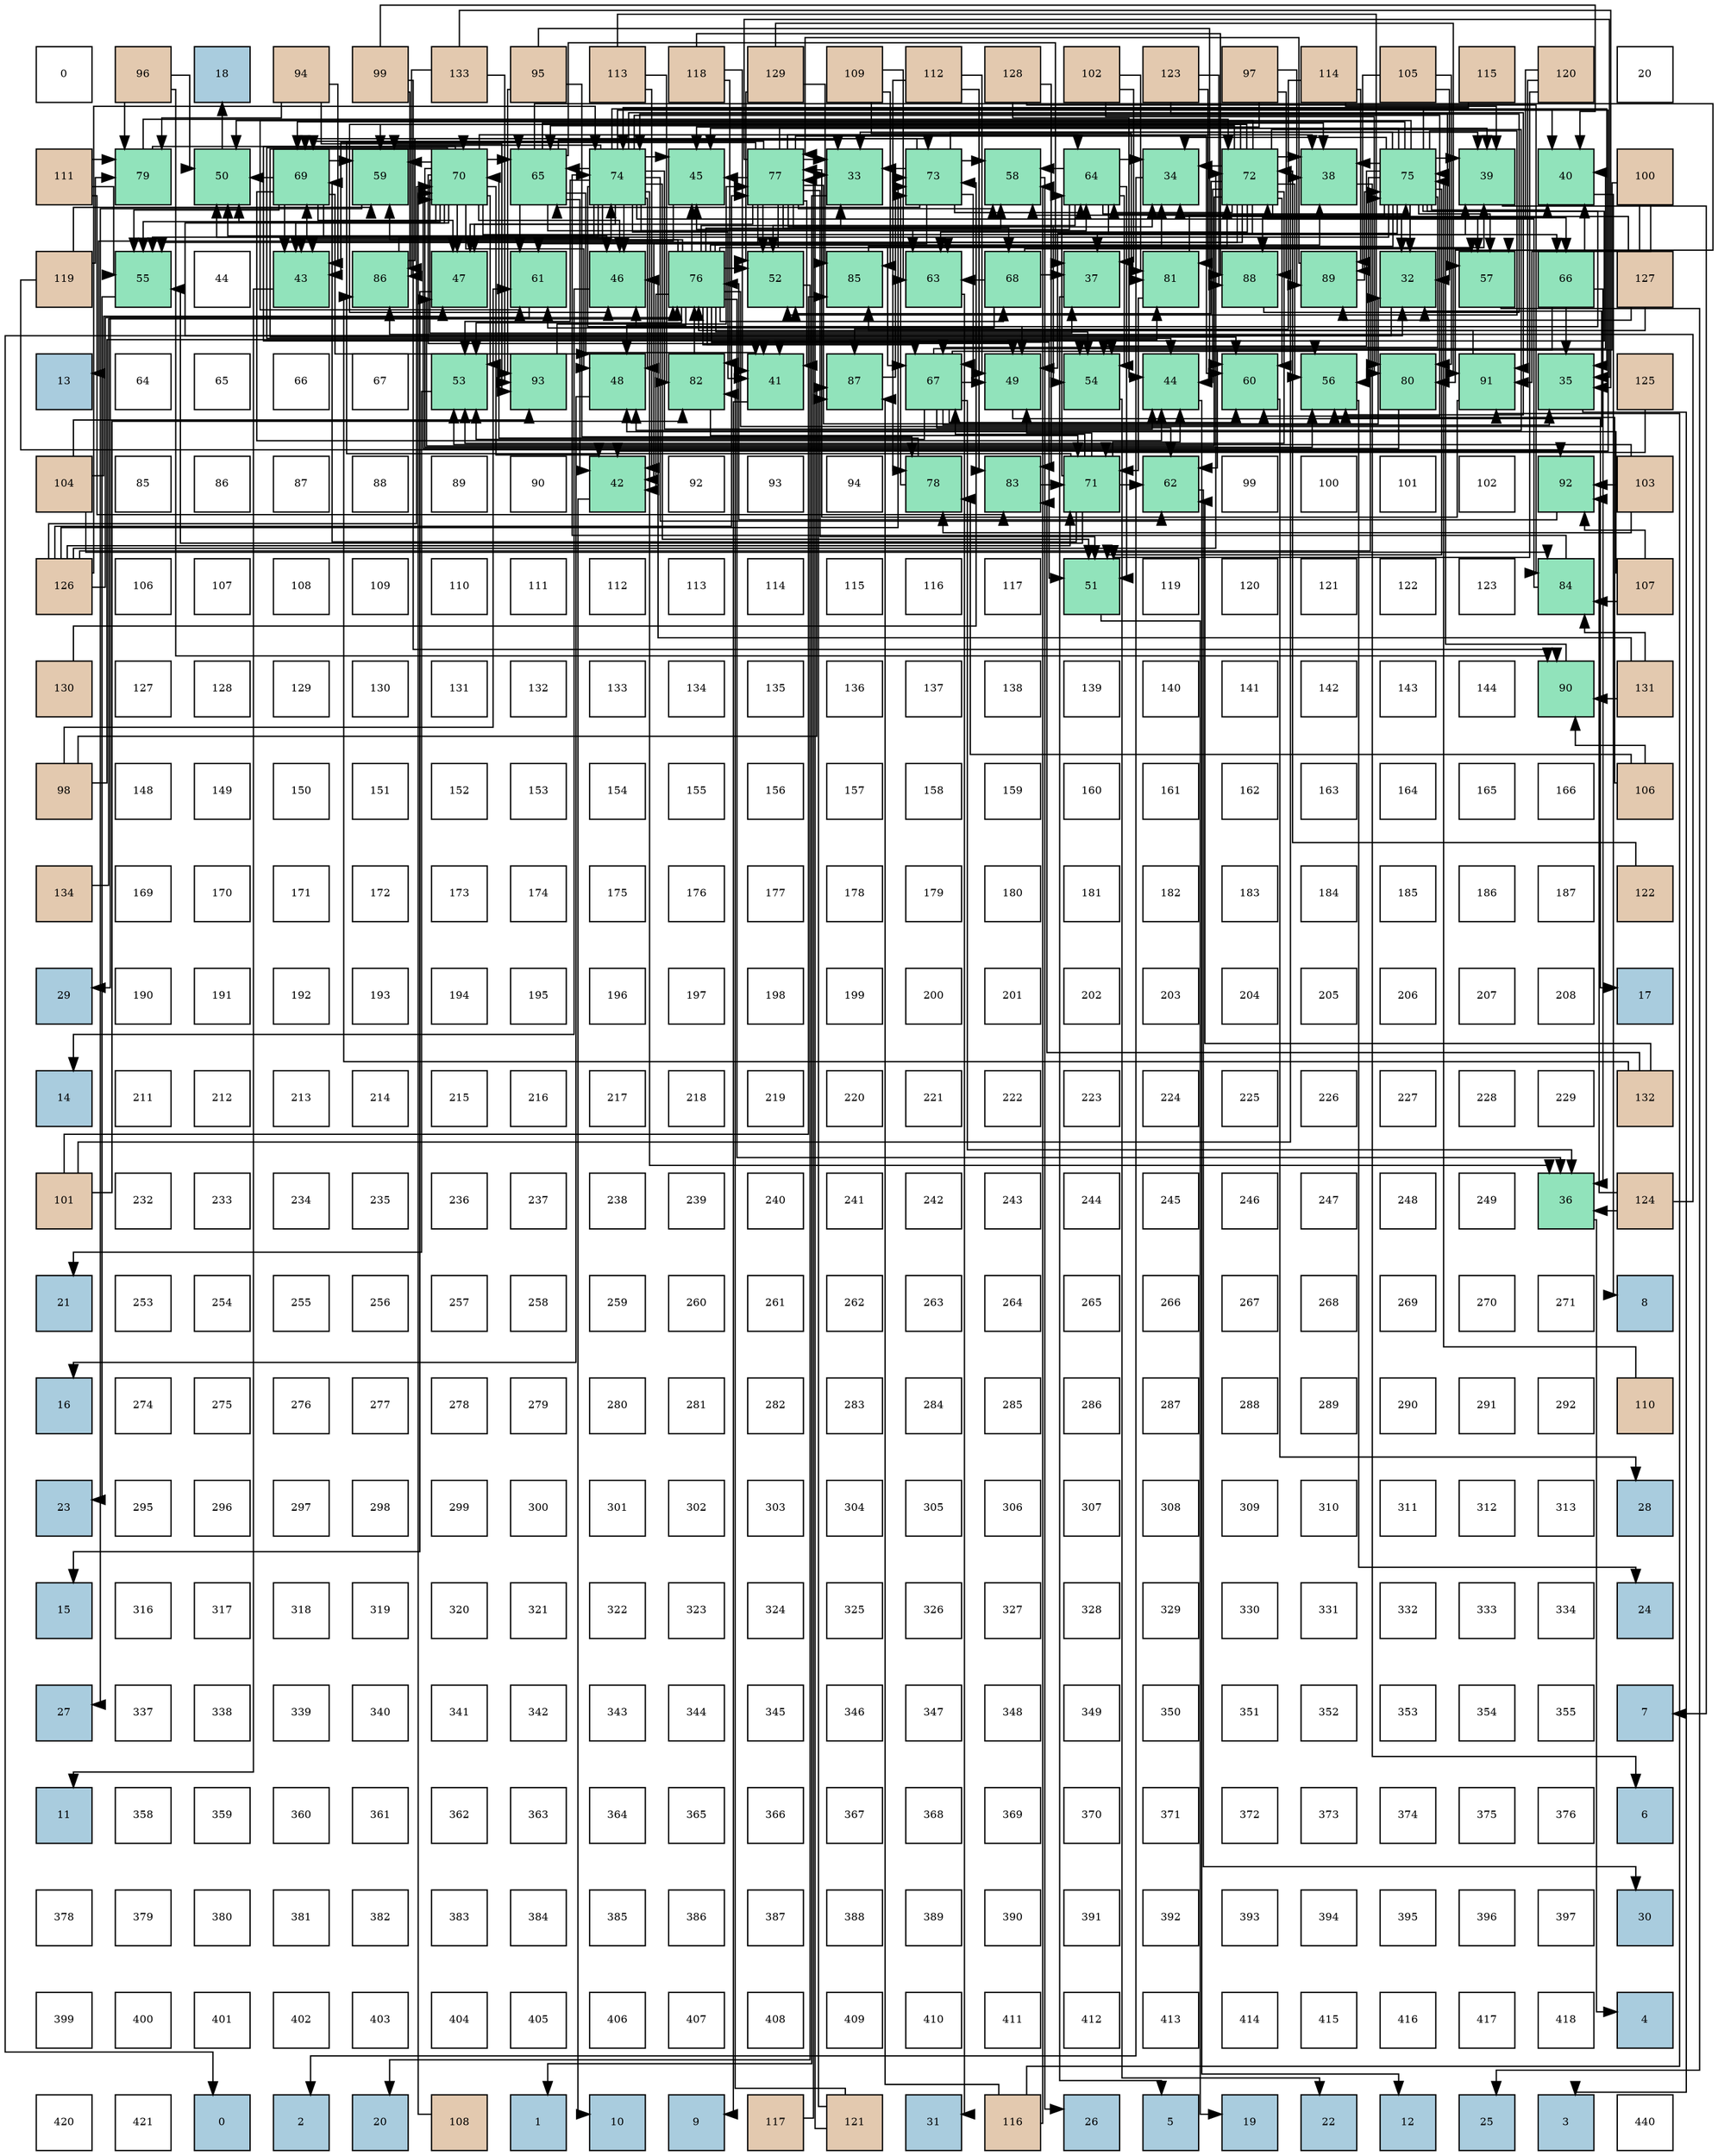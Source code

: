 digraph layout{
 rankdir=TB;
 splines=ortho;
 node [style=filled shape=square fixedsize=true width=0.6];
0[label="0", fontsize=8, fillcolor="#ffffff"];
1[label="96", fontsize=8, fillcolor="#e3c9af"];
2[label="18", fontsize=8, fillcolor="#a9ccde"];
3[label="94", fontsize=8, fillcolor="#e3c9af"];
4[label="99", fontsize=8, fillcolor="#e3c9af"];
5[label="133", fontsize=8, fillcolor="#e3c9af"];
6[label="95", fontsize=8, fillcolor="#e3c9af"];
7[label="113", fontsize=8, fillcolor="#e3c9af"];
8[label="118", fontsize=8, fillcolor="#e3c9af"];
9[label="129", fontsize=8, fillcolor="#e3c9af"];
10[label="109", fontsize=8, fillcolor="#e3c9af"];
11[label="112", fontsize=8, fillcolor="#e3c9af"];
12[label="128", fontsize=8, fillcolor="#e3c9af"];
13[label="102", fontsize=8, fillcolor="#e3c9af"];
14[label="123", fontsize=8, fillcolor="#e3c9af"];
15[label="97", fontsize=8, fillcolor="#e3c9af"];
16[label="114", fontsize=8, fillcolor="#e3c9af"];
17[label="105", fontsize=8, fillcolor="#e3c9af"];
18[label="115", fontsize=8, fillcolor="#e3c9af"];
19[label="120", fontsize=8, fillcolor="#e3c9af"];
20[label="20", fontsize=8, fillcolor="#ffffff"];
21[label="111", fontsize=8, fillcolor="#e3c9af"];
22[label="79", fontsize=8, fillcolor="#91e3bb"];
23[label="50", fontsize=8, fillcolor="#91e3bb"];
24[label="69", fontsize=8, fillcolor="#91e3bb"];
25[label="59", fontsize=8, fillcolor="#91e3bb"];
26[label="70", fontsize=8, fillcolor="#91e3bb"];
27[label="65", fontsize=8, fillcolor="#91e3bb"];
28[label="74", fontsize=8, fillcolor="#91e3bb"];
29[label="45", fontsize=8, fillcolor="#91e3bb"];
30[label="77", fontsize=8, fillcolor="#91e3bb"];
31[label="33", fontsize=8, fillcolor="#91e3bb"];
32[label="73", fontsize=8, fillcolor="#91e3bb"];
33[label="58", fontsize=8, fillcolor="#91e3bb"];
34[label="64", fontsize=8, fillcolor="#91e3bb"];
35[label="34", fontsize=8, fillcolor="#91e3bb"];
36[label="72", fontsize=8, fillcolor="#91e3bb"];
37[label="38", fontsize=8, fillcolor="#91e3bb"];
38[label="75", fontsize=8, fillcolor="#91e3bb"];
39[label="39", fontsize=8, fillcolor="#91e3bb"];
40[label="40", fontsize=8, fillcolor="#91e3bb"];
41[label="100", fontsize=8, fillcolor="#e3c9af"];
42[label="119", fontsize=8, fillcolor="#e3c9af"];
43[label="55", fontsize=8, fillcolor="#91e3bb"];
44[label="44", fontsize=8, fillcolor="#ffffff"];
45[label="43", fontsize=8, fillcolor="#91e3bb"];
46[label="86", fontsize=8, fillcolor="#91e3bb"];
47[label="47", fontsize=8, fillcolor="#91e3bb"];
48[label="61", fontsize=8, fillcolor="#91e3bb"];
49[label="46", fontsize=8, fillcolor="#91e3bb"];
50[label="76", fontsize=8, fillcolor="#91e3bb"];
51[label="52", fontsize=8, fillcolor="#91e3bb"];
52[label="85", fontsize=8, fillcolor="#91e3bb"];
53[label="63", fontsize=8, fillcolor="#91e3bb"];
54[label="68", fontsize=8, fillcolor="#91e3bb"];
55[label="37", fontsize=8, fillcolor="#91e3bb"];
56[label="81", fontsize=8, fillcolor="#91e3bb"];
57[label="88", fontsize=8, fillcolor="#91e3bb"];
58[label="89", fontsize=8, fillcolor="#91e3bb"];
59[label="32", fontsize=8, fillcolor="#91e3bb"];
60[label="57", fontsize=8, fillcolor="#91e3bb"];
61[label="66", fontsize=8, fillcolor="#91e3bb"];
62[label="127", fontsize=8, fillcolor="#e3c9af"];
63[label="13", fontsize=8, fillcolor="#a9ccde"];
64[label="64", fontsize=8, fillcolor="#ffffff"];
65[label="65", fontsize=8, fillcolor="#ffffff"];
66[label="66", fontsize=8, fillcolor="#ffffff"];
67[label="67", fontsize=8, fillcolor="#ffffff"];
68[label="53", fontsize=8, fillcolor="#91e3bb"];
69[label="93", fontsize=8, fillcolor="#91e3bb"];
70[label="48", fontsize=8, fillcolor="#91e3bb"];
71[label="82", fontsize=8, fillcolor="#91e3bb"];
72[label="41", fontsize=8, fillcolor="#91e3bb"];
73[label="87", fontsize=8, fillcolor="#91e3bb"];
74[label="67", fontsize=8, fillcolor="#91e3bb"];
75[label="49", fontsize=8, fillcolor="#91e3bb"];
76[label="54", fontsize=8, fillcolor="#91e3bb"];
77[label="44", fontsize=8, fillcolor="#91e3bb"];
78[label="60", fontsize=8, fillcolor="#91e3bb"];
79[label="56", fontsize=8, fillcolor="#91e3bb"];
80[label="80", fontsize=8, fillcolor="#91e3bb"];
81[label="91", fontsize=8, fillcolor="#91e3bb"];
82[label="35", fontsize=8, fillcolor="#91e3bb"];
83[label="125", fontsize=8, fillcolor="#e3c9af"];
84[label="104", fontsize=8, fillcolor="#e3c9af"];
85[label="85", fontsize=8, fillcolor="#ffffff"];
86[label="86", fontsize=8, fillcolor="#ffffff"];
87[label="87", fontsize=8, fillcolor="#ffffff"];
88[label="88", fontsize=8, fillcolor="#ffffff"];
89[label="89", fontsize=8, fillcolor="#ffffff"];
90[label="90", fontsize=8, fillcolor="#ffffff"];
91[label="42", fontsize=8, fillcolor="#91e3bb"];
92[label="92", fontsize=8, fillcolor="#ffffff"];
93[label="93", fontsize=8, fillcolor="#ffffff"];
94[label="94", fontsize=8, fillcolor="#ffffff"];
95[label="78", fontsize=8, fillcolor="#91e3bb"];
96[label="83", fontsize=8, fillcolor="#91e3bb"];
97[label="71", fontsize=8, fillcolor="#91e3bb"];
98[label="62", fontsize=8, fillcolor="#91e3bb"];
99[label="99", fontsize=8, fillcolor="#ffffff"];
100[label="100", fontsize=8, fillcolor="#ffffff"];
101[label="101", fontsize=8, fillcolor="#ffffff"];
102[label="102", fontsize=8, fillcolor="#ffffff"];
103[label="92", fontsize=8, fillcolor="#91e3bb"];
104[label="103", fontsize=8, fillcolor="#e3c9af"];
105[label="126", fontsize=8, fillcolor="#e3c9af"];
106[label="106", fontsize=8, fillcolor="#ffffff"];
107[label="107", fontsize=8, fillcolor="#ffffff"];
108[label="108", fontsize=8, fillcolor="#ffffff"];
109[label="109", fontsize=8, fillcolor="#ffffff"];
110[label="110", fontsize=8, fillcolor="#ffffff"];
111[label="111", fontsize=8, fillcolor="#ffffff"];
112[label="112", fontsize=8, fillcolor="#ffffff"];
113[label="113", fontsize=8, fillcolor="#ffffff"];
114[label="114", fontsize=8, fillcolor="#ffffff"];
115[label="115", fontsize=8, fillcolor="#ffffff"];
116[label="116", fontsize=8, fillcolor="#ffffff"];
117[label="117", fontsize=8, fillcolor="#ffffff"];
118[label="51", fontsize=8, fillcolor="#91e3bb"];
119[label="119", fontsize=8, fillcolor="#ffffff"];
120[label="120", fontsize=8, fillcolor="#ffffff"];
121[label="121", fontsize=8, fillcolor="#ffffff"];
122[label="122", fontsize=8, fillcolor="#ffffff"];
123[label="123", fontsize=8, fillcolor="#ffffff"];
124[label="84", fontsize=8, fillcolor="#91e3bb"];
125[label="107", fontsize=8, fillcolor="#e3c9af"];
126[label="130", fontsize=8, fillcolor="#e3c9af"];
127[label="127", fontsize=8, fillcolor="#ffffff"];
128[label="128", fontsize=8, fillcolor="#ffffff"];
129[label="129", fontsize=8, fillcolor="#ffffff"];
130[label="130", fontsize=8, fillcolor="#ffffff"];
131[label="131", fontsize=8, fillcolor="#ffffff"];
132[label="132", fontsize=8, fillcolor="#ffffff"];
133[label="133", fontsize=8, fillcolor="#ffffff"];
134[label="134", fontsize=8, fillcolor="#ffffff"];
135[label="135", fontsize=8, fillcolor="#ffffff"];
136[label="136", fontsize=8, fillcolor="#ffffff"];
137[label="137", fontsize=8, fillcolor="#ffffff"];
138[label="138", fontsize=8, fillcolor="#ffffff"];
139[label="139", fontsize=8, fillcolor="#ffffff"];
140[label="140", fontsize=8, fillcolor="#ffffff"];
141[label="141", fontsize=8, fillcolor="#ffffff"];
142[label="142", fontsize=8, fillcolor="#ffffff"];
143[label="143", fontsize=8, fillcolor="#ffffff"];
144[label="144", fontsize=8, fillcolor="#ffffff"];
145[label="90", fontsize=8, fillcolor="#91e3bb"];
146[label="131", fontsize=8, fillcolor="#e3c9af"];
147[label="98", fontsize=8, fillcolor="#e3c9af"];
148[label="148", fontsize=8, fillcolor="#ffffff"];
149[label="149", fontsize=8, fillcolor="#ffffff"];
150[label="150", fontsize=8, fillcolor="#ffffff"];
151[label="151", fontsize=8, fillcolor="#ffffff"];
152[label="152", fontsize=8, fillcolor="#ffffff"];
153[label="153", fontsize=8, fillcolor="#ffffff"];
154[label="154", fontsize=8, fillcolor="#ffffff"];
155[label="155", fontsize=8, fillcolor="#ffffff"];
156[label="156", fontsize=8, fillcolor="#ffffff"];
157[label="157", fontsize=8, fillcolor="#ffffff"];
158[label="158", fontsize=8, fillcolor="#ffffff"];
159[label="159", fontsize=8, fillcolor="#ffffff"];
160[label="160", fontsize=8, fillcolor="#ffffff"];
161[label="161", fontsize=8, fillcolor="#ffffff"];
162[label="162", fontsize=8, fillcolor="#ffffff"];
163[label="163", fontsize=8, fillcolor="#ffffff"];
164[label="164", fontsize=8, fillcolor="#ffffff"];
165[label="165", fontsize=8, fillcolor="#ffffff"];
166[label="166", fontsize=8, fillcolor="#ffffff"];
167[label="106", fontsize=8, fillcolor="#e3c9af"];
168[label="134", fontsize=8, fillcolor="#e3c9af"];
169[label="169", fontsize=8, fillcolor="#ffffff"];
170[label="170", fontsize=8, fillcolor="#ffffff"];
171[label="171", fontsize=8, fillcolor="#ffffff"];
172[label="172", fontsize=8, fillcolor="#ffffff"];
173[label="173", fontsize=8, fillcolor="#ffffff"];
174[label="174", fontsize=8, fillcolor="#ffffff"];
175[label="175", fontsize=8, fillcolor="#ffffff"];
176[label="176", fontsize=8, fillcolor="#ffffff"];
177[label="177", fontsize=8, fillcolor="#ffffff"];
178[label="178", fontsize=8, fillcolor="#ffffff"];
179[label="179", fontsize=8, fillcolor="#ffffff"];
180[label="180", fontsize=8, fillcolor="#ffffff"];
181[label="181", fontsize=8, fillcolor="#ffffff"];
182[label="182", fontsize=8, fillcolor="#ffffff"];
183[label="183", fontsize=8, fillcolor="#ffffff"];
184[label="184", fontsize=8, fillcolor="#ffffff"];
185[label="185", fontsize=8, fillcolor="#ffffff"];
186[label="186", fontsize=8, fillcolor="#ffffff"];
187[label="187", fontsize=8, fillcolor="#ffffff"];
188[label="122", fontsize=8, fillcolor="#e3c9af"];
189[label="29", fontsize=8, fillcolor="#a9ccde"];
190[label="190", fontsize=8, fillcolor="#ffffff"];
191[label="191", fontsize=8, fillcolor="#ffffff"];
192[label="192", fontsize=8, fillcolor="#ffffff"];
193[label="193", fontsize=8, fillcolor="#ffffff"];
194[label="194", fontsize=8, fillcolor="#ffffff"];
195[label="195", fontsize=8, fillcolor="#ffffff"];
196[label="196", fontsize=8, fillcolor="#ffffff"];
197[label="197", fontsize=8, fillcolor="#ffffff"];
198[label="198", fontsize=8, fillcolor="#ffffff"];
199[label="199", fontsize=8, fillcolor="#ffffff"];
200[label="200", fontsize=8, fillcolor="#ffffff"];
201[label="201", fontsize=8, fillcolor="#ffffff"];
202[label="202", fontsize=8, fillcolor="#ffffff"];
203[label="203", fontsize=8, fillcolor="#ffffff"];
204[label="204", fontsize=8, fillcolor="#ffffff"];
205[label="205", fontsize=8, fillcolor="#ffffff"];
206[label="206", fontsize=8, fillcolor="#ffffff"];
207[label="207", fontsize=8, fillcolor="#ffffff"];
208[label="208", fontsize=8, fillcolor="#ffffff"];
209[label="17", fontsize=8, fillcolor="#a9ccde"];
210[label="14", fontsize=8, fillcolor="#a9ccde"];
211[label="211", fontsize=8, fillcolor="#ffffff"];
212[label="212", fontsize=8, fillcolor="#ffffff"];
213[label="213", fontsize=8, fillcolor="#ffffff"];
214[label="214", fontsize=8, fillcolor="#ffffff"];
215[label="215", fontsize=8, fillcolor="#ffffff"];
216[label="216", fontsize=8, fillcolor="#ffffff"];
217[label="217", fontsize=8, fillcolor="#ffffff"];
218[label="218", fontsize=8, fillcolor="#ffffff"];
219[label="219", fontsize=8, fillcolor="#ffffff"];
220[label="220", fontsize=8, fillcolor="#ffffff"];
221[label="221", fontsize=8, fillcolor="#ffffff"];
222[label="222", fontsize=8, fillcolor="#ffffff"];
223[label="223", fontsize=8, fillcolor="#ffffff"];
224[label="224", fontsize=8, fillcolor="#ffffff"];
225[label="225", fontsize=8, fillcolor="#ffffff"];
226[label="226", fontsize=8, fillcolor="#ffffff"];
227[label="227", fontsize=8, fillcolor="#ffffff"];
228[label="228", fontsize=8, fillcolor="#ffffff"];
229[label="229", fontsize=8, fillcolor="#ffffff"];
230[label="132", fontsize=8, fillcolor="#e3c9af"];
231[label="101", fontsize=8, fillcolor="#e3c9af"];
232[label="232", fontsize=8, fillcolor="#ffffff"];
233[label="233", fontsize=8, fillcolor="#ffffff"];
234[label="234", fontsize=8, fillcolor="#ffffff"];
235[label="235", fontsize=8, fillcolor="#ffffff"];
236[label="236", fontsize=8, fillcolor="#ffffff"];
237[label="237", fontsize=8, fillcolor="#ffffff"];
238[label="238", fontsize=8, fillcolor="#ffffff"];
239[label="239", fontsize=8, fillcolor="#ffffff"];
240[label="240", fontsize=8, fillcolor="#ffffff"];
241[label="241", fontsize=8, fillcolor="#ffffff"];
242[label="242", fontsize=8, fillcolor="#ffffff"];
243[label="243", fontsize=8, fillcolor="#ffffff"];
244[label="244", fontsize=8, fillcolor="#ffffff"];
245[label="245", fontsize=8, fillcolor="#ffffff"];
246[label="246", fontsize=8, fillcolor="#ffffff"];
247[label="247", fontsize=8, fillcolor="#ffffff"];
248[label="248", fontsize=8, fillcolor="#ffffff"];
249[label="249", fontsize=8, fillcolor="#ffffff"];
250[label="36", fontsize=8, fillcolor="#91e3bb"];
251[label="124", fontsize=8, fillcolor="#e3c9af"];
252[label="21", fontsize=8, fillcolor="#a9ccde"];
253[label="253", fontsize=8, fillcolor="#ffffff"];
254[label="254", fontsize=8, fillcolor="#ffffff"];
255[label="255", fontsize=8, fillcolor="#ffffff"];
256[label="256", fontsize=8, fillcolor="#ffffff"];
257[label="257", fontsize=8, fillcolor="#ffffff"];
258[label="258", fontsize=8, fillcolor="#ffffff"];
259[label="259", fontsize=8, fillcolor="#ffffff"];
260[label="260", fontsize=8, fillcolor="#ffffff"];
261[label="261", fontsize=8, fillcolor="#ffffff"];
262[label="262", fontsize=8, fillcolor="#ffffff"];
263[label="263", fontsize=8, fillcolor="#ffffff"];
264[label="264", fontsize=8, fillcolor="#ffffff"];
265[label="265", fontsize=8, fillcolor="#ffffff"];
266[label="266", fontsize=8, fillcolor="#ffffff"];
267[label="267", fontsize=8, fillcolor="#ffffff"];
268[label="268", fontsize=8, fillcolor="#ffffff"];
269[label="269", fontsize=8, fillcolor="#ffffff"];
270[label="270", fontsize=8, fillcolor="#ffffff"];
271[label="271", fontsize=8, fillcolor="#ffffff"];
272[label="8", fontsize=8, fillcolor="#a9ccde"];
273[label="16", fontsize=8, fillcolor="#a9ccde"];
274[label="274", fontsize=8, fillcolor="#ffffff"];
275[label="275", fontsize=8, fillcolor="#ffffff"];
276[label="276", fontsize=8, fillcolor="#ffffff"];
277[label="277", fontsize=8, fillcolor="#ffffff"];
278[label="278", fontsize=8, fillcolor="#ffffff"];
279[label="279", fontsize=8, fillcolor="#ffffff"];
280[label="280", fontsize=8, fillcolor="#ffffff"];
281[label="281", fontsize=8, fillcolor="#ffffff"];
282[label="282", fontsize=8, fillcolor="#ffffff"];
283[label="283", fontsize=8, fillcolor="#ffffff"];
284[label="284", fontsize=8, fillcolor="#ffffff"];
285[label="285", fontsize=8, fillcolor="#ffffff"];
286[label="286", fontsize=8, fillcolor="#ffffff"];
287[label="287", fontsize=8, fillcolor="#ffffff"];
288[label="288", fontsize=8, fillcolor="#ffffff"];
289[label="289", fontsize=8, fillcolor="#ffffff"];
290[label="290", fontsize=8, fillcolor="#ffffff"];
291[label="291", fontsize=8, fillcolor="#ffffff"];
292[label="292", fontsize=8, fillcolor="#ffffff"];
293[label="110", fontsize=8, fillcolor="#e3c9af"];
294[label="23", fontsize=8, fillcolor="#a9ccde"];
295[label="295", fontsize=8, fillcolor="#ffffff"];
296[label="296", fontsize=8, fillcolor="#ffffff"];
297[label="297", fontsize=8, fillcolor="#ffffff"];
298[label="298", fontsize=8, fillcolor="#ffffff"];
299[label="299", fontsize=8, fillcolor="#ffffff"];
300[label="300", fontsize=8, fillcolor="#ffffff"];
301[label="301", fontsize=8, fillcolor="#ffffff"];
302[label="302", fontsize=8, fillcolor="#ffffff"];
303[label="303", fontsize=8, fillcolor="#ffffff"];
304[label="304", fontsize=8, fillcolor="#ffffff"];
305[label="305", fontsize=8, fillcolor="#ffffff"];
306[label="306", fontsize=8, fillcolor="#ffffff"];
307[label="307", fontsize=8, fillcolor="#ffffff"];
308[label="308", fontsize=8, fillcolor="#ffffff"];
309[label="309", fontsize=8, fillcolor="#ffffff"];
310[label="310", fontsize=8, fillcolor="#ffffff"];
311[label="311", fontsize=8, fillcolor="#ffffff"];
312[label="312", fontsize=8, fillcolor="#ffffff"];
313[label="313", fontsize=8, fillcolor="#ffffff"];
314[label="28", fontsize=8, fillcolor="#a9ccde"];
315[label="15", fontsize=8, fillcolor="#a9ccde"];
316[label="316", fontsize=8, fillcolor="#ffffff"];
317[label="317", fontsize=8, fillcolor="#ffffff"];
318[label="318", fontsize=8, fillcolor="#ffffff"];
319[label="319", fontsize=8, fillcolor="#ffffff"];
320[label="320", fontsize=8, fillcolor="#ffffff"];
321[label="321", fontsize=8, fillcolor="#ffffff"];
322[label="322", fontsize=8, fillcolor="#ffffff"];
323[label="323", fontsize=8, fillcolor="#ffffff"];
324[label="324", fontsize=8, fillcolor="#ffffff"];
325[label="325", fontsize=8, fillcolor="#ffffff"];
326[label="326", fontsize=8, fillcolor="#ffffff"];
327[label="327", fontsize=8, fillcolor="#ffffff"];
328[label="328", fontsize=8, fillcolor="#ffffff"];
329[label="329", fontsize=8, fillcolor="#ffffff"];
330[label="330", fontsize=8, fillcolor="#ffffff"];
331[label="331", fontsize=8, fillcolor="#ffffff"];
332[label="332", fontsize=8, fillcolor="#ffffff"];
333[label="333", fontsize=8, fillcolor="#ffffff"];
334[label="334", fontsize=8, fillcolor="#ffffff"];
335[label="24", fontsize=8, fillcolor="#a9ccde"];
336[label="27", fontsize=8, fillcolor="#a9ccde"];
337[label="337", fontsize=8, fillcolor="#ffffff"];
338[label="338", fontsize=8, fillcolor="#ffffff"];
339[label="339", fontsize=8, fillcolor="#ffffff"];
340[label="340", fontsize=8, fillcolor="#ffffff"];
341[label="341", fontsize=8, fillcolor="#ffffff"];
342[label="342", fontsize=8, fillcolor="#ffffff"];
343[label="343", fontsize=8, fillcolor="#ffffff"];
344[label="344", fontsize=8, fillcolor="#ffffff"];
345[label="345", fontsize=8, fillcolor="#ffffff"];
346[label="346", fontsize=8, fillcolor="#ffffff"];
347[label="347", fontsize=8, fillcolor="#ffffff"];
348[label="348", fontsize=8, fillcolor="#ffffff"];
349[label="349", fontsize=8, fillcolor="#ffffff"];
350[label="350", fontsize=8, fillcolor="#ffffff"];
351[label="351", fontsize=8, fillcolor="#ffffff"];
352[label="352", fontsize=8, fillcolor="#ffffff"];
353[label="353", fontsize=8, fillcolor="#ffffff"];
354[label="354", fontsize=8, fillcolor="#ffffff"];
355[label="355", fontsize=8, fillcolor="#ffffff"];
356[label="7", fontsize=8, fillcolor="#a9ccde"];
357[label="11", fontsize=8, fillcolor="#a9ccde"];
358[label="358", fontsize=8, fillcolor="#ffffff"];
359[label="359", fontsize=8, fillcolor="#ffffff"];
360[label="360", fontsize=8, fillcolor="#ffffff"];
361[label="361", fontsize=8, fillcolor="#ffffff"];
362[label="362", fontsize=8, fillcolor="#ffffff"];
363[label="363", fontsize=8, fillcolor="#ffffff"];
364[label="364", fontsize=8, fillcolor="#ffffff"];
365[label="365", fontsize=8, fillcolor="#ffffff"];
366[label="366", fontsize=8, fillcolor="#ffffff"];
367[label="367", fontsize=8, fillcolor="#ffffff"];
368[label="368", fontsize=8, fillcolor="#ffffff"];
369[label="369", fontsize=8, fillcolor="#ffffff"];
370[label="370", fontsize=8, fillcolor="#ffffff"];
371[label="371", fontsize=8, fillcolor="#ffffff"];
372[label="372", fontsize=8, fillcolor="#ffffff"];
373[label="373", fontsize=8, fillcolor="#ffffff"];
374[label="374", fontsize=8, fillcolor="#ffffff"];
375[label="375", fontsize=8, fillcolor="#ffffff"];
376[label="376", fontsize=8, fillcolor="#ffffff"];
377[label="6", fontsize=8, fillcolor="#a9ccde"];
378[label="378", fontsize=8, fillcolor="#ffffff"];
379[label="379", fontsize=8, fillcolor="#ffffff"];
380[label="380", fontsize=8, fillcolor="#ffffff"];
381[label="381", fontsize=8, fillcolor="#ffffff"];
382[label="382", fontsize=8, fillcolor="#ffffff"];
383[label="383", fontsize=8, fillcolor="#ffffff"];
384[label="384", fontsize=8, fillcolor="#ffffff"];
385[label="385", fontsize=8, fillcolor="#ffffff"];
386[label="386", fontsize=8, fillcolor="#ffffff"];
387[label="387", fontsize=8, fillcolor="#ffffff"];
388[label="388", fontsize=8, fillcolor="#ffffff"];
389[label="389", fontsize=8, fillcolor="#ffffff"];
390[label="390", fontsize=8, fillcolor="#ffffff"];
391[label="391", fontsize=8, fillcolor="#ffffff"];
392[label="392", fontsize=8, fillcolor="#ffffff"];
393[label="393", fontsize=8, fillcolor="#ffffff"];
394[label="394", fontsize=8, fillcolor="#ffffff"];
395[label="395", fontsize=8, fillcolor="#ffffff"];
396[label="396", fontsize=8, fillcolor="#ffffff"];
397[label="397", fontsize=8, fillcolor="#ffffff"];
398[label="30", fontsize=8, fillcolor="#a9ccde"];
399[label="399", fontsize=8, fillcolor="#ffffff"];
400[label="400", fontsize=8, fillcolor="#ffffff"];
401[label="401", fontsize=8, fillcolor="#ffffff"];
402[label="402", fontsize=8, fillcolor="#ffffff"];
403[label="403", fontsize=8, fillcolor="#ffffff"];
404[label="404", fontsize=8, fillcolor="#ffffff"];
405[label="405", fontsize=8, fillcolor="#ffffff"];
406[label="406", fontsize=8, fillcolor="#ffffff"];
407[label="407", fontsize=8, fillcolor="#ffffff"];
408[label="408", fontsize=8, fillcolor="#ffffff"];
409[label="409", fontsize=8, fillcolor="#ffffff"];
410[label="410", fontsize=8, fillcolor="#ffffff"];
411[label="411", fontsize=8, fillcolor="#ffffff"];
412[label="412", fontsize=8, fillcolor="#ffffff"];
413[label="413", fontsize=8, fillcolor="#ffffff"];
414[label="414", fontsize=8, fillcolor="#ffffff"];
415[label="415", fontsize=8, fillcolor="#ffffff"];
416[label="416", fontsize=8, fillcolor="#ffffff"];
417[label="417", fontsize=8, fillcolor="#ffffff"];
418[label="418", fontsize=8, fillcolor="#ffffff"];
419[label="4", fontsize=8, fillcolor="#a9ccde"];
420[label="420", fontsize=8, fillcolor="#ffffff"];
421[label="421", fontsize=8, fillcolor="#ffffff"];
422[label="0", fontsize=8, fillcolor="#a9ccde"];
423[label="2", fontsize=8, fillcolor="#a9ccde"];
424[label="20", fontsize=8, fillcolor="#a9ccde"];
425[label="108", fontsize=8, fillcolor="#e3c9af"];
426[label="1", fontsize=8, fillcolor="#a9ccde"];
427[label="10", fontsize=8, fillcolor="#a9ccde"];
428[label="9", fontsize=8, fillcolor="#a9ccde"];
429[label="117", fontsize=8, fillcolor="#e3c9af"];
430[label="121", fontsize=8, fillcolor="#e3c9af"];
431[label="31", fontsize=8, fillcolor="#a9ccde"];
432[label="116", fontsize=8, fillcolor="#e3c9af"];
433[label="26", fontsize=8, fillcolor="#a9ccde"];
434[label="5", fontsize=8, fillcolor="#a9ccde"];
435[label="19", fontsize=8, fillcolor="#a9ccde"];
436[label="22", fontsize=8, fillcolor="#a9ccde"];
437[label="12", fontsize=8, fillcolor="#a9ccde"];
438[label="25", fontsize=8, fillcolor="#a9ccde"];
439[label="3", fontsize=8, fillcolor="#a9ccde"];
440[label="440", fontsize=8, fillcolor="#ffffff"];
edge [constraint=false, style=vis];59 -> 422;
31 -> 426;
35 -> 423;
82 -> 439;
250 -> 419;
55 -> 434;
37 -> 377;
39 -> 356;
40 -> 272;
72 -> 428;
91 -> 427;
45 -> 357;
77 -> 437;
29 -> 63;
49 -> 210;
47 -> 315;
70 -> 273;
75 -> 209;
23 -> 2;
118 -> 435;
51 -> 424;
68 -> 252;
76 -> 436;
43 -> 294;
79 -> 335;
60 -> 438;
33 -> 433;
25 -> 336;
78 -> 314;
48 -> 189;
98 -> 398;
53 -> 431;
34 -> 59;
34 -> 35;
34 -> 39;
34 -> 29;
34 -> 118;
34 -> 51;
34 -> 76;
34 -> 33;
27 -> 31;
27 -> 55;
27 -> 37;
27 -> 72;
27 -> 91;
27 -> 60;
27 -> 48;
27 -> 53;
61 -> 82;
61 -> 250;
61 -> 40;
61 -> 98;
74 -> 82;
74 -> 250;
74 -> 40;
74 -> 75;
74 -> 68;
74 -> 79;
74 -> 78;
74 -> 98;
54 -> 55;
54 -> 60;
54 -> 48;
54 -> 53;
24 -> 45;
24 -> 77;
24 -> 49;
24 -> 47;
24 -> 70;
24 -> 23;
24 -> 43;
24 -> 25;
26 -> 59;
26 -> 55;
26 -> 91;
26 -> 45;
26 -> 77;
26 -> 49;
26 -> 47;
26 -> 70;
26 -> 75;
26 -> 23;
26 -> 68;
26 -> 76;
26 -> 43;
26 -> 79;
26 -> 25;
26 -> 78;
26 -> 34;
26 -> 27;
26 -> 61;
97 -> 77;
97 -> 75;
97 -> 43;
97 -> 98;
97 -> 34;
97 -> 27;
97 -> 74;
97 -> 24;
36 -> 35;
36 -> 37;
36 -> 45;
36 -> 77;
36 -> 49;
36 -> 47;
36 -> 70;
36 -> 75;
36 -> 23;
36 -> 51;
36 -> 68;
36 -> 43;
36 -> 79;
36 -> 25;
36 -> 78;
36 -> 53;
36 -> 34;
36 -> 27;
36 -> 61;
32 -> 31;
32 -> 39;
32 -> 33;
32 -> 48;
32 -> 34;
32 -> 27;
32 -> 74;
32 -> 24;
28 -> 82;
28 -> 250;
28 -> 40;
28 -> 72;
28 -> 45;
28 -> 77;
28 -> 29;
28 -> 49;
28 -> 47;
28 -> 70;
28 -> 75;
28 -> 23;
28 -> 118;
28 -> 68;
28 -> 43;
28 -> 79;
28 -> 60;
28 -> 25;
28 -> 78;
28 -> 98;
28 -> 34;
28 -> 27;
38 -> 59;
38 -> 31;
38 -> 35;
38 -> 55;
38 -> 37;
38 -> 39;
38 -> 40;
38 -> 72;
38 -> 91;
38 -> 29;
38 -> 49;
38 -> 23;
38 -> 118;
38 -> 51;
38 -> 76;
38 -> 79;
38 -> 60;
38 -> 33;
38 -> 48;
38 -> 53;
38 -> 74;
38 -> 24;
50 -> 59;
50 -> 31;
50 -> 35;
50 -> 250;
50 -> 37;
50 -> 39;
50 -> 72;
50 -> 91;
50 -> 29;
50 -> 70;
50 -> 118;
50 -> 51;
50 -> 68;
50 -> 76;
50 -> 33;
50 -> 25;
50 -> 74;
50 -> 54;
50 -> 24;
30 -> 59;
30 -> 31;
30 -> 35;
30 -> 82;
30 -> 37;
30 -> 39;
30 -> 72;
30 -> 91;
30 -> 45;
30 -> 29;
30 -> 47;
30 -> 118;
30 -> 51;
30 -> 76;
30 -> 33;
30 -> 78;
30 -> 74;
30 -> 54;
30 -> 24;
95 -> 26;
95 -> 32;
22 -> 26;
22 -> 36;
80 -> 26;
56 -> 97;
56 -> 38;
71 -> 97;
71 -> 50;
96 -> 97;
124 -> 36;
124 -> 28;
52 -> 36;
46 -> 32;
46 -> 28;
73 -> 32;
57 -> 28;
58 -> 38;
58 -> 30;
145 -> 38;
81 -> 50;
81 -> 30;
103 -> 50;
69 -> 30;
3 -> 45;
3 -> 22;
3 -> 69;
6 -> 78;
6 -> 95;
6 -> 69;
1 -> 23;
1 -> 22;
1 -> 145;
15 -> 29;
15 -> 57;
15 -> 58;
147 -> 48;
147 -> 56;
147 -> 73;
4 -> 40;
4 -> 46;
4 -> 145;
41 -> 76;
41 -> 80;
41 -> 81;
231 -> 37;
231 -> 71;
231 -> 52;
13 -> 55;
13 -> 80;
13 -> 56;
104 -> 68;
104 -> 95;
104 -> 103;
84 -> 47;
84 -> 124;
84 -> 69;
17 -> 59;
17 -> 80;
17 -> 58;
167 -> 79;
167 -> 95;
167 -> 145;
125 -> 70;
125 -> 124;
125 -> 103;
425 -> 26;
10 -> 53;
10 -> 56;
10 -> 52;
293 -> 38;
21 -> 43;
21 -> 22;
21 -> 96;
11 -> 75;
11 -> 95;
11 -> 96;
7 -> 91;
7 -> 80;
7 -> 71;
16 -> 39;
16 -> 73;
16 -> 58;
18 -> 28;
432 -> 33;
432 -> 73;
432 -> 81;
429 -> 30;
8 -> 72;
8 -> 71;
8 -> 57;
42 -> 25;
42 -> 22;
42 -> 103;
19 -> 118;
19 -> 57;
19 -> 81;
430 -> 31;
430 -> 71;
430 -> 73;
188 -> 36;
14 -> 60;
14 -> 56;
14 -> 57;
251 -> 250;
251 -> 46;
251 -> 103;
83 -> 97;
105 -> 26;
105 -> 97;
105 -> 36;
105 -> 32;
105 -> 28;
105 -> 38;
105 -> 50;
105 -> 30;
62 -> 35;
62 -> 52;
62 -> 58;
12 -> 77;
12 -> 96;
12 -> 124;
9 -> 51;
9 -> 52;
9 -> 81;
126 -> 32;
146 -> 49;
146 -> 124;
146 -> 145;
230 -> 98;
230 -> 96;
230 -> 46;
5 -> 82;
5 -> 46;
5 -> 69;
168 -> 50;
edge [constraint=true, style=invis];
0 -> 21 -> 42 -> 63 -> 84 -> 105 -> 126 -> 147 -> 168 -> 189 -> 210 -> 231 -> 252 -> 273 -> 294 -> 315 -> 336 -> 357 -> 378 -> 399 -> 420;
1 -> 22 -> 43 -> 64 -> 85 -> 106 -> 127 -> 148 -> 169 -> 190 -> 211 -> 232 -> 253 -> 274 -> 295 -> 316 -> 337 -> 358 -> 379 -> 400 -> 421;
2 -> 23 -> 44 -> 65 -> 86 -> 107 -> 128 -> 149 -> 170 -> 191 -> 212 -> 233 -> 254 -> 275 -> 296 -> 317 -> 338 -> 359 -> 380 -> 401 -> 422;
3 -> 24 -> 45 -> 66 -> 87 -> 108 -> 129 -> 150 -> 171 -> 192 -> 213 -> 234 -> 255 -> 276 -> 297 -> 318 -> 339 -> 360 -> 381 -> 402 -> 423;
4 -> 25 -> 46 -> 67 -> 88 -> 109 -> 130 -> 151 -> 172 -> 193 -> 214 -> 235 -> 256 -> 277 -> 298 -> 319 -> 340 -> 361 -> 382 -> 403 -> 424;
5 -> 26 -> 47 -> 68 -> 89 -> 110 -> 131 -> 152 -> 173 -> 194 -> 215 -> 236 -> 257 -> 278 -> 299 -> 320 -> 341 -> 362 -> 383 -> 404 -> 425;
6 -> 27 -> 48 -> 69 -> 90 -> 111 -> 132 -> 153 -> 174 -> 195 -> 216 -> 237 -> 258 -> 279 -> 300 -> 321 -> 342 -> 363 -> 384 -> 405 -> 426;
7 -> 28 -> 49 -> 70 -> 91 -> 112 -> 133 -> 154 -> 175 -> 196 -> 217 -> 238 -> 259 -> 280 -> 301 -> 322 -> 343 -> 364 -> 385 -> 406 -> 427;
8 -> 29 -> 50 -> 71 -> 92 -> 113 -> 134 -> 155 -> 176 -> 197 -> 218 -> 239 -> 260 -> 281 -> 302 -> 323 -> 344 -> 365 -> 386 -> 407 -> 428;
9 -> 30 -> 51 -> 72 -> 93 -> 114 -> 135 -> 156 -> 177 -> 198 -> 219 -> 240 -> 261 -> 282 -> 303 -> 324 -> 345 -> 366 -> 387 -> 408 -> 429;
10 -> 31 -> 52 -> 73 -> 94 -> 115 -> 136 -> 157 -> 178 -> 199 -> 220 -> 241 -> 262 -> 283 -> 304 -> 325 -> 346 -> 367 -> 388 -> 409 -> 430;
11 -> 32 -> 53 -> 74 -> 95 -> 116 -> 137 -> 158 -> 179 -> 200 -> 221 -> 242 -> 263 -> 284 -> 305 -> 326 -> 347 -> 368 -> 389 -> 410 -> 431;
12 -> 33 -> 54 -> 75 -> 96 -> 117 -> 138 -> 159 -> 180 -> 201 -> 222 -> 243 -> 264 -> 285 -> 306 -> 327 -> 348 -> 369 -> 390 -> 411 -> 432;
13 -> 34 -> 55 -> 76 -> 97 -> 118 -> 139 -> 160 -> 181 -> 202 -> 223 -> 244 -> 265 -> 286 -> 307 -> 328 -> 349 -> 370 -> 391 -> 412 -> 433;
14 -> 35 -> 56 -> 77 -> 98 -> 119 -> 140 -> 161 -> 182 -> 203 -> 224 -> 245 -> 266 -> 287 -> 308 -> 329 -> 350 -> 371 -> 392 -> 413 -> 434;
15 -> 36 -> 57 -> 78 -> 99 -> 120 -> 141 -> 162 -> 183 -> 204 -> 225 -> 246 -> 267 -> 288 -> 309 -> 330 -> 351 -> 372 -> 393 -> 414 -> 435;
16 -> 37 -> 58 -> 79 -> 100 -> 121 -> 142 -> 163 -> 184 -> 205 -> 226 -> 247 -> 268 -> 289 -> 310 -> 331 -> 352 -> 373 -> 394 -> 415 -> 436;
17 -> 38 -> 59 -> 80 -> 101 -> 122 -> 143 -> 164 -> 185 -> 206 -> 227 -> 248 -> 269 -> 290 -> 311 -> 332 -> 353 -> 374 -> 395 -> 416 -> 437;
18 -> 39 -> 60 -> 81 -> 102 -> 123 -> 144 -> 165 -> 186 -> 207 -> 228 -> 249 -> 270 -> 291 -> 312 -> 333 -> 354 -> 375 -> 396 -> 417 -> 438;
19 -> 40 -> 61 -> 82 -> 103 -> 124 -> 145 -> 166 -> 187 -> 208 -> 229 -> 250 -> 271 -> 292 -> 313 -> 334 -> 355 -> 376 -> 397 -> 418 -> 439;
20 -> 41 -> 62 -> 83 -> 104 -> 125 -> 146 -> 167 -> 188 -> 209 -> 230 -> 251 -> 272 -> 293 -> 314 -> 335 -> 356 -> 377 -> 398 -> 419 -> 440;
rank = same {0 -> 1 -> 2 -> 3 -> 4 -> 5 -> 6 -> 7 -> 8 -> 9 -> 10 -> 11 -> 12 -> 13 -> 14 -> 15 -> 16 -> 17 -> 18 -> 19 -> 20};
rank = same {21 -> 22 -> 23 -> 24 -> 25 -> 26 -> 27 -> 28 -> 29 -> 30 -> 31 -> 32 -> 33 -> 34 -> 35 -> 36 -> 37 -> 38 -> 39 -> 40 -> 41};
rank = same {42 -> 43 -> 44 -> 45 -> 46 -> 47 -> 48 -> 49 -> 50 -> 51 -> 52 -> 53 -> 54 -> 55 -> 56 -> 57 -> 58 -> 59 -> 60 -> 61 -> 62};
rank = same {63 -> 64 -> 65 -> 66 -> 67 -> 68 -> 69 -> 70 -> 71 -> 72 -> 73 -> 74 -> 75 -> 76 -> 77 -> 78 -> 79 -> 80 -> 81 -> 82 -> 83};
rank = same {84 -> 85 -> 86 -> 87 -> 88 -> 89 -> 90 -> 91 -> 92 -> 93 -> 94 -> 95 -> 96 -> 97 -> 98 -> 99 -> 100 -> 101 -> 102 -> 103 -> 104};
rank = same {105 -> 106 -> 107 -> 108 -> 109 -> 110 -> 111 -> 112 -> 113 -> 114 -> 115 -> 116 -> 117 -> 118 -> 119 -> 120 -> 121 -> 122 -> 123 -> 124 -> 125};
rank = same {126 -> 127 -> 128 -> 129 -> 130 -> 131 -> 132 -> 133 -> 134 -> 135 -> 136 -> 137 -> 138 -> 139 -> 140 -> 141 -> 142 -> 143 -> 144 -> 145 -> 146};
rank = same {147 -> 148 -> 149 -> 150 -> 151 -> 152 -> 153 -> 154 -> 155 -> 156 -> 157 -> 158 -> 159 -> 160 -> 161 -> 162 -> 163 -> 164 -> 165 -> 166 -> 167};
rank = same {168 -> 169 -> 170 -> 171 -> 172 -> 173 -> 174 -> 175 -> 176 -> 177 -> 178 -> 179 -> 180 -> 181 -> 182 -> 183 -> 184 -> 185 -> 186 -> 187 -> 188};
rank = same {189 -> 190 -> 191 -> 192 -> 193 -> 194 -> 195 -> 196 -> 197 -> 198 -> 199 -> 200 -> 201 -> 202 -> 203 -> 204 -> 205 -> 206 -> 207 -> 208 -> 209};
rank = same {210 -> 211 -> 212 -> 213 -> 214 -> 215 -> 216 -> 217 -> 218 -> 219 -> 220 -> 221 -> 222 -> 223 -> 224 -> 225 -> 226 -> 227 -> 228 -> 229 -> 230};
rank = same {231 -> 232 -> 233 -> 234 -> 235 -> 236 -> 237 -> 238 -> 239 -> 240 -> 241 -> 242 -> 243 -> 244 -> 245 -> 246 -> 247 -> 248 -> 249 -> 250 -> 251};
rank = same {252 -> 253 -> 254 -> 255 -> 256 -> 257 -> 258 -> 259 -> 260 -> 261 -> 262 -> 263 -> 264 -> 265 -> 266 -> 267 -> 268 -> 269 -> 270 -> 271 -> 272};
rank = same {273 -> 274 -> 275 -> 276 -> 277 -> 278 -> 279 -> 280 -> 281 -> 282 -> 283 -> 284 -> 285 -> 286 -> 287 -> 288 -> 289 -> 290 -> 291 -> 292 -> 293};
rank = same {294 -> 295 -> 296 -> 297 -> 298 -> 299 -> 300 -> 301 -> 302 -> 303 -> 304 -> 305 -> 306 -> 307 -> 308 -> 309 -> 310 -> 311 -> 312 -> 313 -> 314};
rank = same {315 -> 316 -> 317 -> 318 -> 319 -> 320 -> 321 -> 322 -> 323 -> 324 -> 325 -> 326 -> 327 -> 328 -> 329 -> 330 -> 331 -> 332 -> 333 -> 334 -> 335};
rank = same {336 -> 337 -> 338 -> 339 -> 340 -> 341 -> 342 -> 343 -> 344 -> 345 -> 346 -> 347 -> 348 -> 349 -> 350 -> 351 -> 352 -> 353 -> 354 -> 355 -> 356};
rank = same {357 -> 358 -> 359 -> 360 -> 361 -> 362 -> 363 -> 364 -> 365 -> 366 -> 367 -> 368 -> 369 -> 370 -> 371 -> 372 -> 373 -> 374 -> 375 -> 376 -> 377};
rank = same {378 -> 379 -> 380 -> 381 -> 382 -> 383 -> 384 -> 385 -> 386 -> 387 -> 388 -> 389 -> 390 -> 391 -> 392 -> 393 -> 394 -> 395 -> 396 -> 397 -> 398};
rank = same {399 -> 400 -> 401 -> 402 -> 403 -> 404 -> 405 -> 406 -> 407 -> 408 -> 409 -> 410 -> 411 -> 412 -> 413 -> 414 -> 415 -> 416 -> 417 -> 418 -> 419};
rank = same {420 -> 421 -> 422 -> 423 -> 424 -> 425 -> 426 -> 427 -> 428 -> 429 -> 430 -> 431 -> 432 -> 433 -> 434 -> 435 -> 436 -> 437 -> 438 -> 439 -> 440};
}